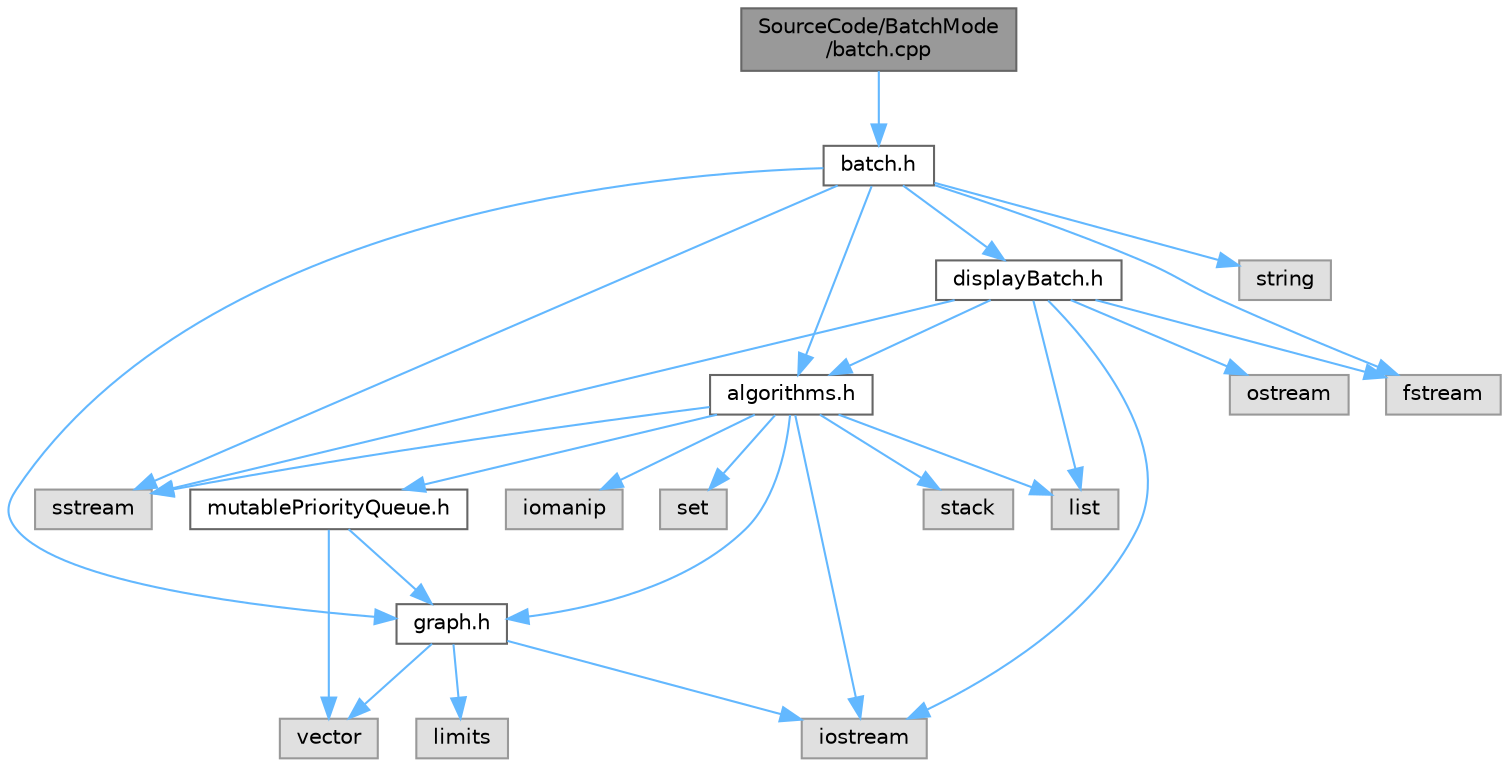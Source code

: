 digraph "SourceCode/BatchMode/batch.cpp"
{
 // LATEX_PDF_SIZE
  bgcolor="transparent";
  edge [fontname=Helvetica,fontsize=10,labelfontname=Helvetica,labelfontsize=10];
  node [fontname=Helvetica,fontsize=10,shape=box,height=0.2,width=0.4];
  Node1 [id="Node000001",label="SourceCode/BatchMode\l/batch.cpp",height=0.2,width=0.4,color="gray40", fillcolor="grey60", style="filled", fontcolor="black",tooltip="This file contains the implementation of the batch mode functions defined in batch...."];
  Node1 -> Node2 [id="edge1_Node000001_Node000002",color="steelblue1",style="solid",tooltip=" "];
  Node2 [id="Node000002",label="batch.h",height=0.2,width=0.4,color="grey40", fillcolor="white", style="filled",URL="$batch_8h.html",tooltip="Function declarations for the batch mode of the program."];
  Node2 -> Node3 [id="edge2_Node000002_Node000003",color="steelblue1",style="solid",tooltip=" "];
  Node3 [id="Node000003",label="graph.h",height=0.2,width=0.4,color="grey40", fillcolor="white", style="filled",URL="$graph_8h.html",tooltip="Definition of the graph structure and its components."];
  Node3 -> Node4 [id="edge3_Node000003_Node000004",color="steelblue1",style="solid",tooltip=" "];
  Node4 [id="Node000004",label="iostream",height=0.2,width=0.4,color="grey60", fillcolor="#E0E0E0", style="filled",tooltip=" "];
  Node3 -> Node5 [id="edge4_Node000003_Node000005",color="steelblue1",style="solid",tooltip=" "];
  Node5 [id="Node000005",label="vector",height=0.2,width=0.4,color="grey60", fillcolor="#E0E0E0", style="filled",tooltip=" "];
  Node3 -> Node6 [id="edge5_Node000003_Node000006",color="steelblue1",style="solid",tooltip=" "];
  Node6 [id="Node000006",label="limits",height=0.2,width=0.4,color="grey60", fillcolor="#E0E0E0", style="filled",tooltip=" "];
  Node2 -> Node7 [id="edge6_Node000002_Node000007",color="steelblue1",style="solid",tooltip=" "];
  Node7 [id="Node000007",label="algorithms.h",height=0.2,width=0.4,color="grey40", fillcolor="white", style="filled",URL="$algorithms_8h.html",tooltip="Function declarations for the algorithms used in the project."];
  Node7 -> Node8 [id="edge7_Node000007_Node000008",color="steelblue1",style="solid",tooltip=" "];
  Node8 [id="Node000008",label="stack",height=0.2,width=0.4,color="grey60", fillcolor="#E0E0E0", style="filled",tooltip=" "];
  Node7 -> Node4 [id="edge8_Node000007_Node000004",color="steelblue1",style="solid",tooltip=" "];
  Node7 -> Node9 [id="edge9_Node000007_Node000009",color="steelblue1",style="solid",tooltip=" "];
  Node9 [id="Node000009",label="sstream",height=0.2,width=0.4,color="grey60", fillcolor="#E0E0E0", style="filled",tooltip=" "];
  Node7 -> Node10 [id="edge10_Node000007_Node000010",color="steelblue1",style="solid",tooltip=" "];
  Node10 [id="Node000010",label="iomanip",height=0.2,width=0.4,color="grey60", fillcolor="#E0E0E0", style="filled",tooltip=" "];
  Node7 -> Node11 [id="edge11_Node000007_Node000011",color="steelblue1",style="solid",tooltip=" "];
  Node11 [id="Node000011",label="list",height=0.2,width=0.4,color="grey60", fillcolor="#E0E0E0", style="filled",tooltip=" "];
  Node7 -> Node12 [id="edge12_Node000007_Node000012",color="steelblue1",style="solid",tooltip=" "];
  Node12 [id="Node000012",label="set",height=0.2,width=0.4,color="grey60", fillcolor="#E0E0E0", style="filled",tooltip=" "];
  Node7 -> Node3 [id="edge13_Node000007_Node000003",color="steelblue1",style="solid",tooltip=" "];
  Node7 -> Node13 [id="edge14_Node000007_Node000013",color="steelblue1",style="solid",tooltip=" "];
  Node13 [id="Node000013",label="mutablePriorityQueue.h",height=0.2,width=0.4,color="grey40", fillcolor="white", style="filled",URL="$mutablePriorityQueue_8h.html",tooltip="Defines the MutablePriorityQueue class."];
  Node13 -> Node5 [id="edge15_Node000013_Node000005",color="steelblue1",style="solid",tooltip=" "];
  Node13 -> Node3 [id="edge16_Node000013_Node000003",color="steelblue1",style="solid",tooltip=" "];
  Node2 -> Node14 [id="edge17_Node000002_Node000014",color="steelblue1",style="solid",tooltip=" "];
  Node14 [id="Node000014",label="displayBatch.h",height=0.2,width=0.4,color="grey40", fillcolor="white", style="filled",URL="$displayBatch_8h.html",tooltip="Function declarations for displaying the results in batch mode."];
  Node14 -> Node4 [id="edge18_Node000014_Node000004",color="steelblue1",style="solid",tooltip=" "];
  Node14 -> Node11 [id="edge19_Node000014_Node000011",color="steelblue1",style="solid",tooltip=" "];
  Node14 -> Node15 [id="edge20_Node000014_Node000015",color="steelblue1",style="solid",tooltip=" "];
  Node15 [id="Node000015",label="ostream",height=0.2,width=0.4,color="grey60", fillcolor="#E0E0E0", style="filled",tooltip=" "];
  Node14 -> Node9 [id="edge21_Node000014_Node000009",color="steelblue1",style="solid",tooltip=" "];
  Node14 -> Node16 [id="edge22_Node000014_Node000016",color="steelblue1",style="solid",tooltip=" "];
  Node16 [id="Node000016",label="fstream",height=0.2,width=0.4,color="grey60", fillcolor="#E0E0E0", style="filled",tooltip=" "];
  Node14 -> Node7 [id="edge23_Node000014_Node000007",color="steelblue1",style="solid",tooltip=" "];
  Node2 -> Node9 [id="edge24_Node000002_Node000009",color="steelblue1",style="solid",tooltip=" "];
  Node2 -> Node16 [id="edge25_Node000002_Node000016",color="steelblue1",style="solid",tooltip=" "];
  Node2 -> Node17 [id="edge26_Node000002_Node000017",color="steelblue1",style="solid",tooltip=" "];
  Node17 [id="Node000017",label="string",height=0.2,width=0.4,color="grey60", fillcolor="#E0E0E0", style="filled",tooltip=" "];
}
